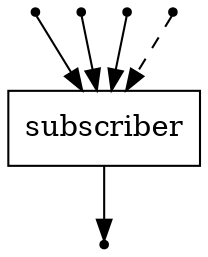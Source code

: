 digraph G {
    subscriber [shape=box]
    subscriber -> src
    a -> subscriber
    b -> subscriber 
    c -> subscriber 
    d -> subscriber [style=dashed]
    src [shape=point]
    a [shape=point]
    b [shape=point]
    c [shape=point]
    d [shape=point]
}
